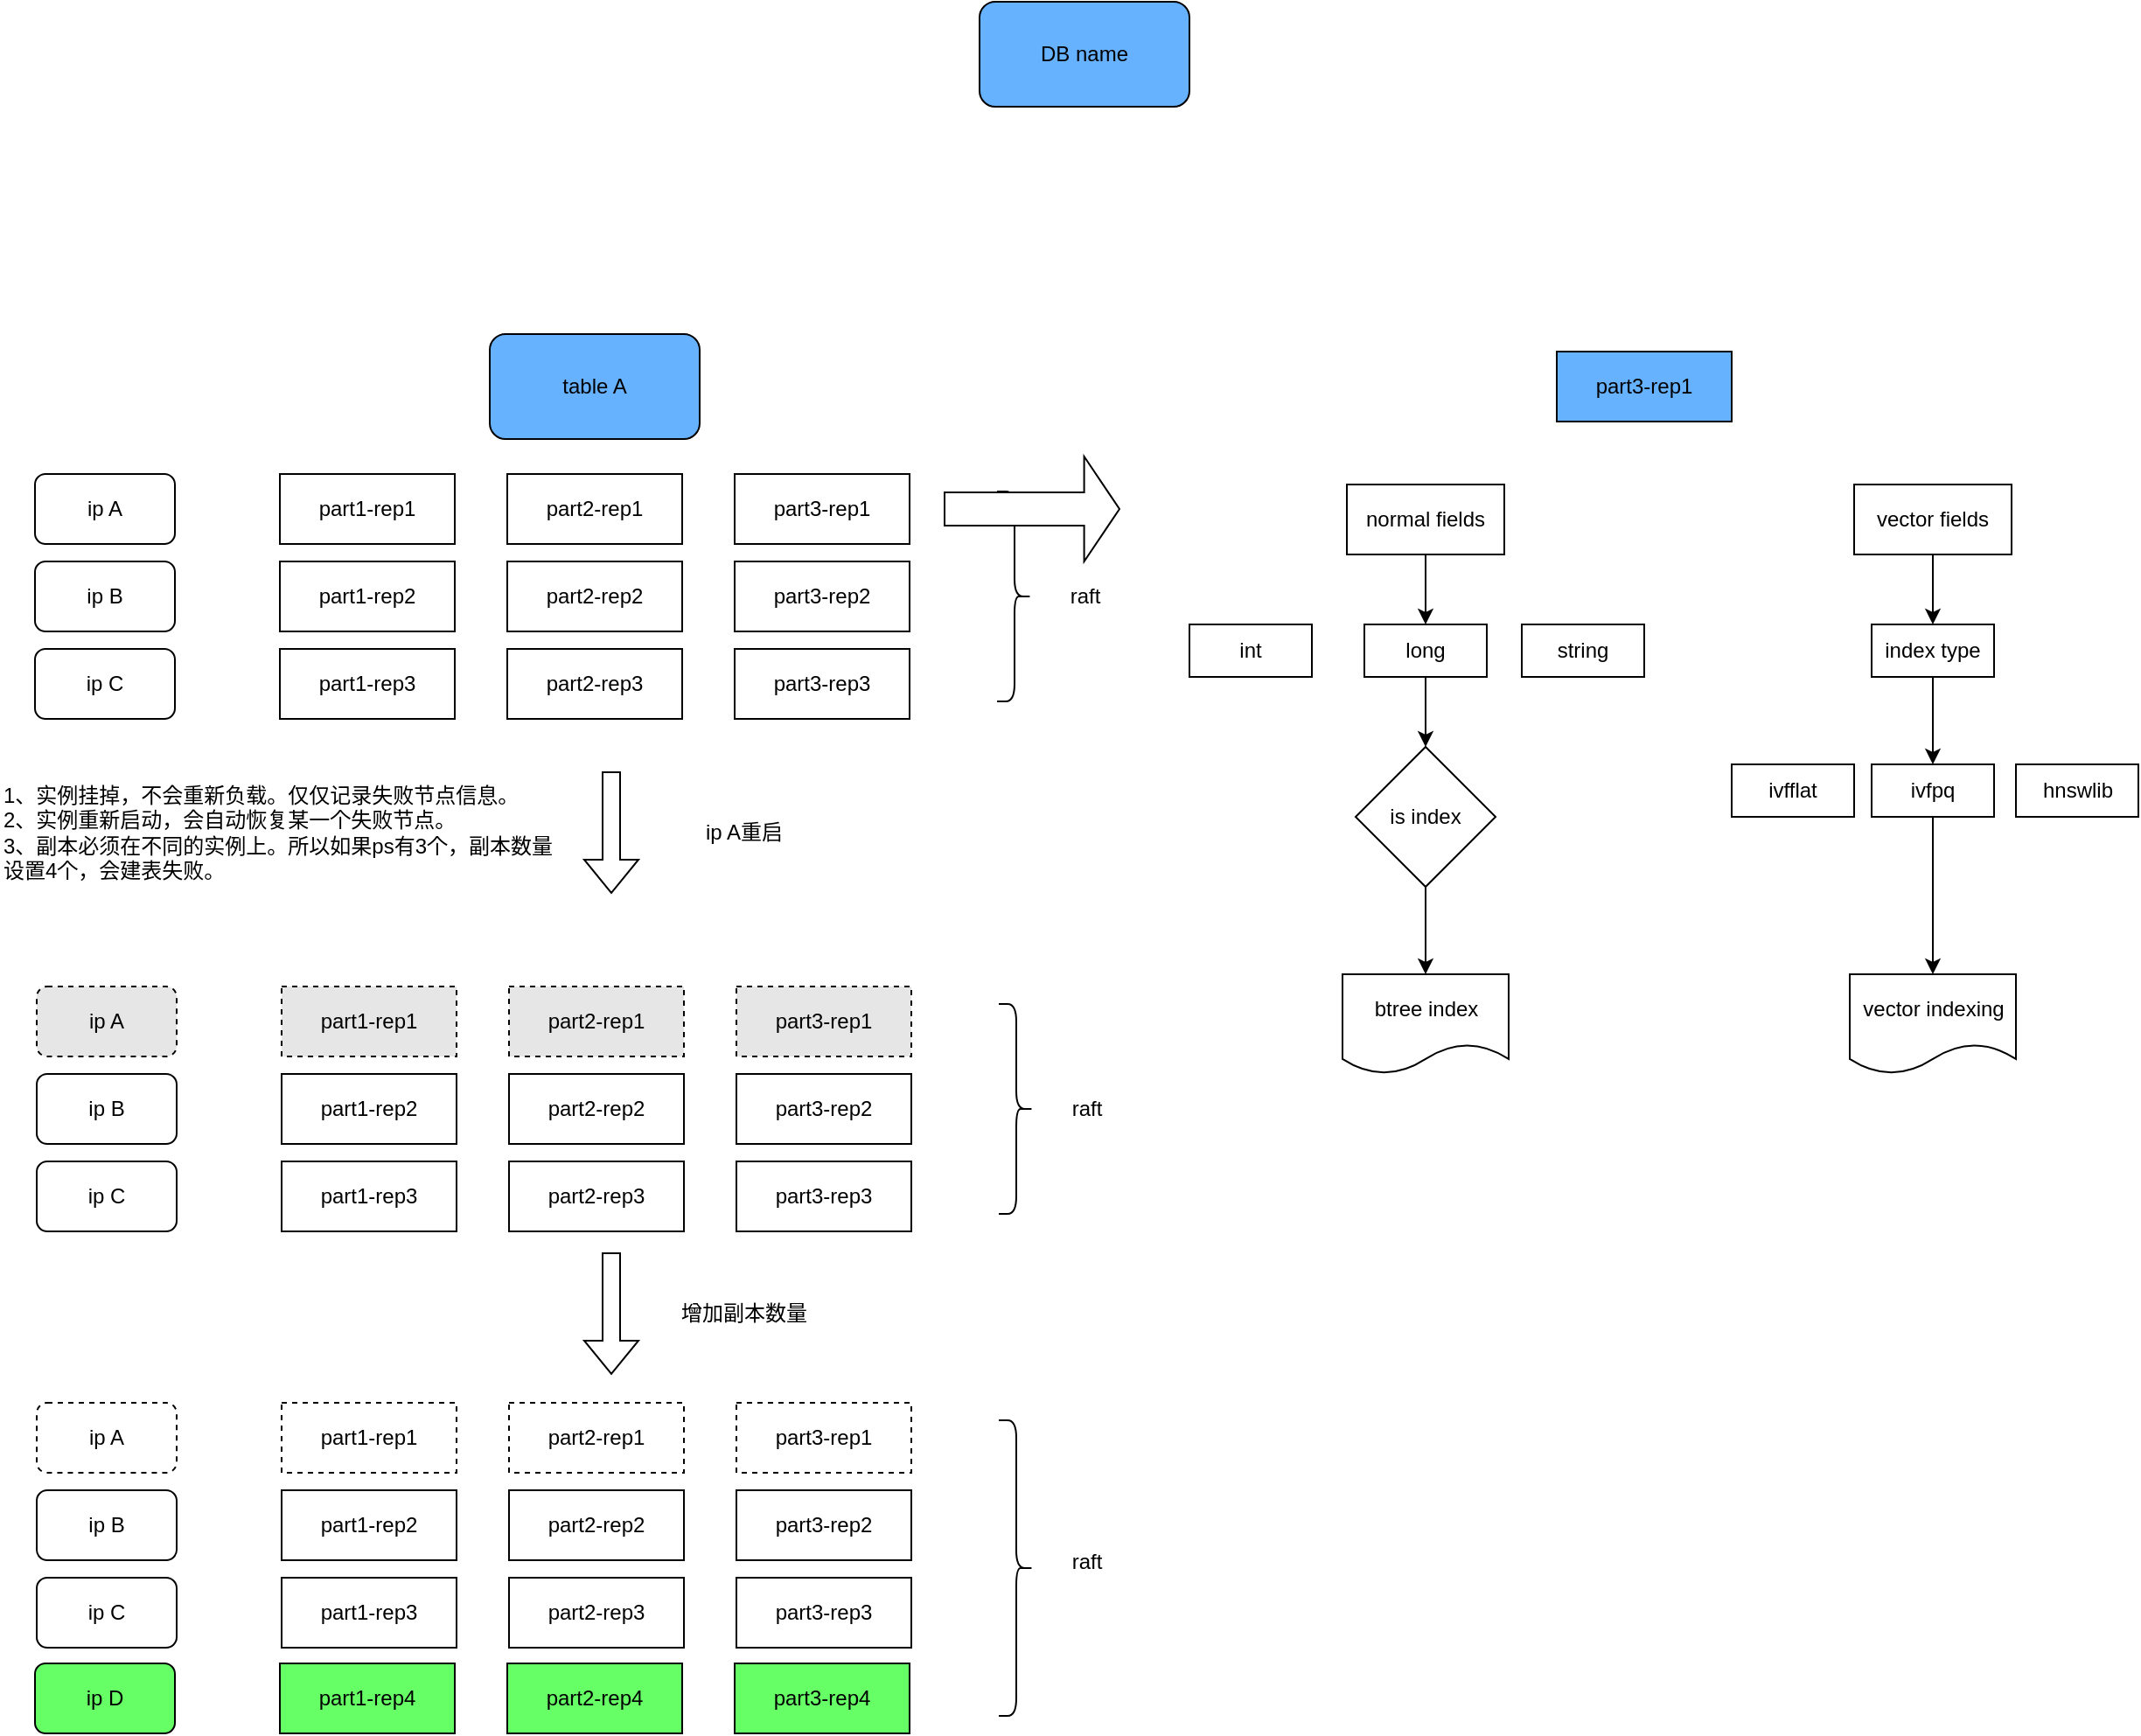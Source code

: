 <mxfile version="21.3.2" type="github">
  <diagram id="OmJOjnzRRDfr44sqibyR" name="第 1 页">
    <mxGraphModel dx="1434" dy="939" grid="1" gridSize="10" guides="1" tooltips="1" connect="1" arrows="1" fold="1" page="1" pageScale="1" pageWidth="3300" pageHeight="4681" math="0" shadow="0">
      <root>
        <mxCell id="0" />
        <mxCell id="1" parent="0" />
        <mxCell id="B3txuUKtqFChG4fmERYr-1" value="table A" style="rounded=1;whiteSpace=wrap;html=1;fillColor=#66B2FF;" parent="1" vertex="1">
          <mxGeometry x="340" y="230" width="120" height="60" as="geometry" />
        </mxCell>
        <mxCell id="B3txuUKtqFChG4fmERYr-2" value="part1-rep1" style="rounded=0;whiteSpace=wrap;html=1;" parent="1" vertex="1">
          <mxGeometry x="220" y="310" width="100" height="40" as="geometry" />
        </mxCell>
        <mxCell id="B3txuUKtqFChG4fmERYr-5" value="part1-rep2" style="rounded=0;whiteSpace=wrap;html=1;" parent="1" vertex="1">
          <mxGeometry x="220" y="360" width="100" height="40" as="geometry" />
        </mxCell>
        <mxCell id="B3txuUKtqFChG4fmERYr-6" value="part1-rep3" style="rounded=0;whiteSpace=wrap;html=1;" parent="1" vertex="1">
          <mxGeometry x="220" y="410" width="100" height="40" as="geometry" />
        </mxCell>
        <mxCell id="B3txuUKtqFChG4fmERYr-11" value="part2-rep1" style="rounded=0;whiteSpace=wrap;html=1;" parent="1" vertex="1">
          <mxGeometry x="350" y="310" width="100" height="40" as="geometry" />
        </mxCell>
        <mxCell id="B3txuUKtqFChG4fmERYr-12" value="part2-rep2" style="rounded=0;whiteSpace=wrap;html=1;" parent="1" vertex="1">
          <mxGeometry x="350" y="360" width="100" height="40" as="geometry" />
        </mxCell>
        <mxCell id="B3txuUKtqFChG4fmERYr-13" value="part2-rep3" style="rounded=0;whiteSpace=wrap;html=1;" parent="1" vertex="1">
          <mxGeometry x="350" y="410" width="100" height="40" as="geometry" />
        </mxCell>
        <mxCell id="B3txuUKtqFChG4fmERYr-14" value="part3-rep1" style="rounded=0;whiteSpace=wrap;html=1;" parent="1" vertex="1">
          <mxGeometry x="480" y="310" width="100" height="40" as="geometry" />
        </mxCell>
        <mxCell id="B3txuUKtqFChG4fmERYr-15" value="part3-rep2" style="rounded=0;whiteSpace=wrap;html=1;" parent="1" vertex="1">
          <mxGeometry x="480" y="360" width="100" height="40" as="geometry" />
        </mxCell>
        <mxCell id="B3txuUKtqFChG4fmERYr-16" value="part3-rep3" style="rounded=0;whiteSpace=wrap;html=1;" parent="1" vertex="1">
          <mxGeometry x="480" y="410" width="100" height="40" as="geometry" />
        </mxCell>
        <mxCell id="B3txuUKtqFChG4fmERYr-17" value="" style="shape=curlyBracket;whiteSpace=wrap;html=1;rounded=1;flipH=1;" parent="1" vertex="1">
          <mxGeometry x="630" y="320" width="20" height="120" as="geometry" />
        </mxCell>
        <mxCell id="B3txuUKtqFChG4fmERYr-19" value="raft" style="text;html=1;resizable=0;autosize=1;align=center;verticalAlign=middle;points=[];fillColor=none;strokeColor=none;rounded=0;" parent="1" vertex="1">
          <mxGeometry x="660" y="365" width="40" height="30" as="geometry" />
        </mxCell>
        <mxCell id="B3txuUKtqFChG4fmERYr-24" value="ip A" style="rounded=1;whiteSpace=wrap;html=1;" parent="1" vertex="1">
          <mxGeometry x="80" y="310" width="80" height="40" as="geometry" />
        </mxCell>
        <mxCell id="B3txuUKtqFChG4fmERYr-25" value="ip B" style="rounded=1;whiteSpace=wrap;html=1;" parent="1" vertex="1">
          <mxGeometry x="80" y="360" width="80" height="40" as="geometry" />
        </mxCell>
        <mxCell id="B3txuUKtqFChG4fmERYr-26" value="ip C" style="rounded=1;whiteSpace=wrap;html=1;" parent="1" vertex="1">
          <mxGeometry x="80" y="410" width="80" height="40" as="geometry" />
        </mxCell>
        <mxCell id="B3txuUKtqFChG4fmERYr-28" value="part1-rep1" style="rounded=0;whiteSpace=wrap;html=1;dashed=1;fillColor=#E6E6E6;" parent="1" vertex="1">
          <mxGeometry x="221" y="603" width="100" height="40" as="geometry" />
        </mxCell>
        <mxCell id="B3txuUKtqFChG4fmERYr-29" value="part1-rep2" style="rounded=0;whiteSpace=wrap;html=1;" parent="1" vertex="1">
          <mxGeometry x="221" y="653" width="100" height="40" as="geometry" />
        </mxCell>
        <mxCell id="B3txuUKtqFChG4fmERYr-30" value="part1-rep3" style="rounded=0;whiteSpace=wrap;html=1;" parent="1" vertex="1">
          <mxGeometry x="221" y="703" width="100" height="40" as="geometry" />
        </mxCell>
        <mxCell id="B3txuUKtqFChG4fmERYr-31" value="part2-rep1" style="rounded=0;whiteSpace=wrap;html=1;dashed=1;fillColor=#E6E6E6;" parent="1" vertex="1">
          <mxGeometry x="351" y="603" width="100" height="40" as="geometry" />
        </mxCell>
        <mxCell id="B3txuUKtqFChG4fmERYr-32" value="part2-rep2" style="rounded=0;whiteSpace=wrap;html=1;" parent="1" vertex="1">
          <mxGeometry x="351" y="653" width="100" height="40" as="geometry" />
        </mxCell>
        <mxCell id="B3txuUKtqFChG4fmERYr-33" value="part2-rep3" style="rounded=0;whiteSpace=wrap;html=1;" parent="1" vertex="1">
          <mxGeometry x="351" y="703" width="100" height="40" as="geometry" />
        </mxCell>
        <mxCell id="B3txuUKtqFChG4fmERYr-34" value="part3-rep1" style="rounded=0;whiteSpace=wrap;html=1;dashed=1;fillColor=#E6E6E6;" parent="1" vertex="1">
          <mxGeometry x="481" y="603" width="100" height="40" as="geometry" />
        </mxCell>
        <mxCell id="B3txuUKtqFChG4fmERYr-35" value="part3-rep2" style="rounded=0;whiteSpace=wrap;html=1;" parent="1" vertex="1">
          <mxGeometry x="481" y="653" width="100" height="40" as="geometry" />
        </mxCell>
        <mxCell id="B3txuUKtqFChG4fmERYr-36" value="part3-rep3" style="rounded=0;whiteSpace=wrap;html=1;" parent="1" vertex="1">
          <mxGeometry x="481" y="703" width="100" height="40" as="geometry" />
        </mxCell>
        <mxCell id="B3txuUKtqFChG4fmERYr-37" value="" style="shape=curlyBracket;whiteSpace=wrap;html=1;rounded=1;flipH=1;" parent="1" vertex="1">
          <mxGeometry x="631" y="613" width="20" height="120" as="geometry" />
        </mxCell>
        <mxCell id="B3txuUKtqFChG4fmERYr-38" value="raft" style="text;html=1;resizable=0;autosize=1;align=center;verticalAlign=middle;points=[];fillColor=none;strokeColor=none;rounded=0;" parent="1" vertex="1">
          <mxGeometry x="661" y="658" width="40" height="30" as="geometry" />
        </mxCell>
        <mxCell id="B3txuUKtqFChG4fmERYr-39" value="ip A" style="rounded=1;whiteSpace=wrap;html=1;dashed=1;fillColor=#E6E6E6;" parent="1" vertex="1">
          <mxGeometry x="81" y="603" width="80" height="40" as="geometry" />
        </mxCell>
        <mxCell id="B3txuUKtqFChG4fmERYr-40" value="ip B" style="rounded=1;whiteSpace=wrap;html=1;" parent="1" vertex="1">
          <mxGeometry x="81" y="653" width="80" height="40" as="geometry" />
        </mxCell>
        <mxCell id="B3txuUKtqFChG4fmERYr-41" value="ip C" style="rounded=1;whiteSpace=wrap;html=1;" parent="1" vertex="1">
          <mxGeometry x="81" y="703" width="80" height="40" as="geometry" />
        </mxCell>
        <mxCell id="B3txuUKtqFChG4fmERYr-42" value="" style="shape=flexArrow;endArrow=classic;html=1;rounded=0;" parent="1" edge="1">
          <mxGeometry width="50" height="50" relative="1" as="geometry">
            <mxPoint x="409.5" y="480" as="sourcePoint" />
            <mxPoint x="409.5" y="550" as="targetPoint" />
          </mxGeometry>
        </mxCell>
        <mxCell id="B3txuUKtqFChG4fmERYr-43" value="ip A重启" style="text;html=1;resizable=0;autosize=1;align=center;verticalAlign=middle;points=[];fillColor=none;strokeColor=none;rounded=0;dashed=1;" parent="1" vertex="1">
          <mxGeometry x="450" y="500" width="70" height="30" as="geometry" />
        </mxCell>
        <mxCell id="k96Ba4YCCgsRf-8F7wIf-1" value="DB name" style="rounded=1;whiteSpace=wrap;html=1;fillColor=#66B2FF;" parent="1" vertex="1">
          <mxGeometry x="620" y="40" width="120" height="60" as="geometry" />
        </mxCell>
        <mxCell id="k96Ba4YCCgsRf-8F7wIf-3" value="1、实例挂掉，不会重新负载。仅仅记录失败节点信息。&lt;br&gt;&lt;div style=&quot;&quot;&gt;&lt;span style=&quot;background-color: initial;&quot;&gt;2、实例重新启动，会自动恢复某一个失败节点。&lt;/span&gt;&lt;/div&gt;&lt;div style=&quot;&quot;&gt;&lt;span style=&quot;background-color: initial;&quot;&gt;3、副本必须在不同的实例上。所以如果ps有3个，&lt;/span&gt;&lt;span style=&quot;background-color: initial;&quot;&gt;副本数量&lt;/span&gt;&lt;/div&gt;&lt;div style=&quot;&quot;&gt;&lt;span style=&quot;background-color: initial;&quot;&gt;设置4个，会建表失败。&lt;/span&gt;&lt;/div&gt;" style="text;html=1;resizable=0;autosize=1;align=left;verticalAlign=middle;points=[];fillColor=none;strokeColor=none;rounded=0;dashed=1;" parent="1" vertex="1">
          <mxGeometry x="60" y="480" width="340" height="70" as="geometry" />
        </mxCell>
        <mxCell id="k96Ba4YCCgsRf-8F7wIf-4" value="part1-rep1" style="rounded=0;whiteSpace=wrap;html=1;dashed=1;" parent="1" vertex="1">
          <mxGeometry x="221" y="841" width="100" height="40" as="geometry" />
        </mxCell>
        <mxCell id="k96Ba4YCCgsRf-8F7wIf-5" value="part1-rep2" style="rounded=0;whiteSpace=wrap;html=1;" parent="1" vertex="1">
          <mxGeometry x="221" y="891" width="100" height="40" as="geometry" />
        </mxCell>
        <mxCell id="k96Ba4YCCgsRf-8F7wIf-6" value="part1-rep3" style="rounded=0;whiteSpace=wrap;html=1;" parent="1" vertex="1">
          <mxGeometry x="221" y="941" width="100" height="40" as="geometry" />
        </mxCell>
        <mxCell id="k96Ba4YCCgsRf-8F7wIf-7" value="part2-rep1" style="rounded=0;whiteSpace=wrap;html=1;dashed=1;" parent="1" vertex="1">
          <mxGeometry x="351" y="841" width="100" height="40" as="geometry" />
        </mxCell>
        <mxCell id="k96Ba4YCCgsRf-8F7wIf-8" value="part2-rep2" style="rounded=0;whiteSpace=wrap;html=1;" parent="1" vertex="1">
          <mxGeometry x="351" y="891" width="100" height="40" as="geometry" />
        </mxCell>
        <mxCell id="k96Ba4YCCgsRf-8F7wIf-9" value="part2-rep3" style="rounded=0;whiteSpace=wrap;html=1;" parent="1" vertex="1">
          <mxGeometry x="351" y="941" width="100" height="40" as="geometry" />
        </mxCell>
        <mxCell id="k96Ba4YCCgsRf-8F7wIf-10" value="part3-rep1" style="rounded=0;whiteSpace=wrap;html=1;dashed=1;" parent="1" vertex="1">
          <mxGeometry x="481" y="841" width="100" height="40" as="geometry" />
        </mxCell>
        <mxCell id="k96Ba4YCCgsRf-8F7wIf-11" value="part3-rep2" style="rounded=0;whiteSpace=wrap;html=1;" parent="1" vertex="1">
          <mxGeometry x="481" y="891" width="100" height="40" as="geometry" />
        </mxCell>
        <mxCell id="k96Ba4YCCgsRf-8F7wIf-12" value="part3-rep3" style="rounded=0;whiteSpace=wrap;html=1;" parent="1" vertex="1">
          <mxGeometry x="481" y="941" width="100" height="40" as="geometry" />
        </mxCell>
        <mxCell id="k96Ba4YCCgsRf-8F7wIf-13" value="" style="shape=curlyBracket;whiteSpace=wrap;html=1;rounded=1;flipH=1;" parent="1" vertex="1">
          <mxGeometry x="631" y="851" width="20" height="169" as="geometry" />
        </mxCell>
        <mxCell id="k96Ba4YCCgsRf-8F7wIf-14" value="raft" style="text;html=1;resizable=0;autosize=1;align=center;verticalAlign=middle;points=[];fillColor=none;strokeColor=none;rounded=0;" parent="1" vertex="1">
          <mxGeometry x="661" y="917" width="40" height="30" as="geometry" />
        </mxCell>
        <mxCell id="k96Ba4YCCgsRf-8F7wIf-15" value="ip A" style="rounded=1;whiteSpace=wrap;html=1;dashed=1;" parent="1" vertex="1">
          <mxGeometry x="81" y="841" width="80" height="40" as="geometry" />
        </mxCell>
        <mxCell id="k96Ba4YCCgsRf-8F7wIf-16" value="ip B" style="rounded=1;whiteSpace=wrap;html=1;" parent="1" vertex="1">
          <mxGeometry x="81" y="891" width="80" height="40" as="geometry" />
        </mxCell>
        <mxCell id="k96Ba4YCCgsRf-8F7wIf-17" value="ip C" style="rounded=1;whiteSpace=wrap;html=1;" parent="1" vertex="1">
          <mxGeometry x="81" y="941" width="80" height="40" as="geometry" />
        </mxCell>
        <mxCell id="k96Ba4YCCgsRf-8F7wIf-18" value="" style="shape=flexArrow;endArrow=classic;html=1;rounded=0;" parent="1" edge="1">
          <mxGeometry width="50" height="50" relative="1" as="geometry">
            <mxPoint x="409.5" y="755" as="sourcePoint" />
            <mxPoint x="409.5" y="825" as="targetPoint" />
          </mxGeometry>
        </mxCell>
        <mxCell id="k96Ba4YCCgsRf-8F7wIf-19" value="增加副本数量" style="text;html=1;resizable=0;autosize=1;align=center;verticalAlign=middle;points=[];fillColor=none;strokeColor=none;rounded=0;dashed=1;" parent="1" vertex="1">
          <mxGeometry x="435" y="775" width="100" height="30" as="geometry" />
        </mxCell>
        <mxCell id="k96Ba4YCCgsRf-8F7wIf-20" value="part1-rep4" style="rounded=0;whiteSpace=wrap;html=1;fillColor=#66FF66;" parent="1" vertex="1">
          <mxGeometry x="220" y="990" width="100" height="40" as="geometry" />
        </mxCell>
        <mxCell id="k96Ba4YCCgsRf-8F7wIf-21" value="part2-rep4" style="rounded=0;whiteSpace=wrap;html=1;fillColor=#66FF66;" parent="1" vertex="1">
          <mxGeometry x="350" y="990" width="100" height="40" as="geometry" />
        </mxCell>
        <mxCell id="k96Ba4YCCgsRf-8F7wIf-22" value="part3-rep4" style="rounded=0;whiteSpace=wrap;html=1;fillColor=#66FF66;" parent="1" vertex="1">
          <mxGeometry x="480" y="990" width="100" height="40" as="geometry" />
        </mxCell>
        <mxCell id="k96Ba4YCCgsRf-8F7wIf-23" value="ip D" style="rounded=1;whiteSpace=wrap;html=1;fillColor=#66FF66;" parent="1" vertex="1">
          <mxGeometry x="80" y="990" width="80" height="40" as="geometry" />
        </mxCell>
        <mxCell id="RFWgF421zI5ZB0YwdVac-1" style="edgeStyle=orthogonalEdgeStyle;rounded=0;orthogonalLoop=1;jettySize=auto;html=1;exitX=0.5;exitY=1;exitDx=0;exitDy=0;entryX=0.5;entryY=0;entryDx=0;entryDy=0;" edge="1" parent="1" source="k96Ba4YCCgsRf-8F7wIf-24" target="k96Ba4YCCgsRf-8F7wIf-29">
          <mxGeometry relative="1" as="geometry" />
        </mxCell>
        <mxCell id="k96Ba4YCCgsRf-8F7wIf-24" value="normal fields" style="rounded=0;whiteSpace=wrap;html=1;" parent="1" vertex="1">
          <mxGeometry x="830" y="316" width="90" height="40" as="geometry" />
        </mxCell>
        <mxCell id="RFWgF421zI5ZB0YwdVac-2" style="edgeStyle=orthogonalEdgeStyle;rounded=0;orthogonalLoop=1;jettySize=auto;html=1;exitX=0.5;exitY=1;exitDx=0;exitDy=0;entryX=0.5;entryY=0;entryDx=0;entryDy=0;" edge="1" parent="1" source="k96Ba4YCCgsRf-8F7wIf-27" target="k96Ba4YCCgsRf-8F7wIf-31">
          <mxGeometry relative="1" as="geometry" />
        </mxCell>
        <mxCell id="k96Ba4YCCgsRf-8F7wIf-27" value="vector fields" style="rounded=0;whiteSpace=wrap;html=1;" parent="1" vertex="1">
          <mxGeometry x="1120" y="316" width="90" height="40" as="geometry" />
        </mxCell>
        <mxCell id="k96Ba4YCCgsRf-8F7wIf-28" value="int" style="rounded=0;whiteSpace=wrap;html=1;" parent="1" vertex="1">
          <mxGeometry x="740" y="396" width="70" height="30" as="geometry" />
        </mxCell>
        <mxCell id="k96Ba4YCCgsRf-8F7wIf-35" style="edgeStyle=orthogonalEdgeStyle;rounded=0;orthogonalLoop=1;jettySize=auto;html=1;exitX=0.5;exitY=1;exitDx=0;exitDy=0;entryX=0.5;entryY=0;entryDx=0;entryDy=0;" parent="1" source="k96Ba4YCCgsRf-8F7wIf-29" target="k96Ba4YCCgsRf-8F7wIf-33" edge="1">
          <mxGeometry relative="1" as="geometry" />
        </mxCell>
        <mxCell id="k96Ba4YCCgsRf-8F7wIf-29" value="long" style="rounded=0;whiteSpace=wrap;html=1;" parent="1" vertex="1">
          <mxGeometry x="840" y="396" width="70" height="30" as="geometry" />
        </mxCell>
        <mxCell id="k96Ba4YCCgsRf-8F7wIf-30" value="string" style="rounded=0;whiteSpace=wrap;html=1;" parent="1" vertex="1">
          <mxGeometry x="930" y="396" width="70" height="30" as="geometry" />
        </mxCell>
        <mxCell id="RFWgF421zI5ZB0YwdVac-3" style="edgeStyle=orthogonalEdgeStyle;rounded=0;orthogonalLoop=1;jettySize=auto;html=1;exitX=0.5;exitY=1;exitDx=0;exitDy=0;entryX=0.5;entryY=0;entryDx=0;entryDy=0;" edge="1" parent="1" source="k96Ba4YCCgsRf-8F7wIf-31" target="RFWgF421zI5ZB0YwdVac-5">
          <mxGeometry relative="1" as="geometry">
            <mxPoint x="1165" y="456" as="targetPoint" />
          </mxGeometry>
        </mxCell>
        <mxCell id="k96Ba4YCCgsRf-8F7wIf-31" value="index type" style="rounded=0;whiteSpace=wrap;html=1;" parent="1" vertex="1">
          <mxGeometry x="1130" y="396" width="70" height="30" as="geometry" />
        </mxCell>
        <mxCell id="k96Ba4YCCgsRf-8F7wIf-36" style="edgeStyle=orthogonalEdgeStyle;rounded=0;orthogonalLoop=1;jettySize=auto;html=1;exitX=0.5;exitY=1;exitDx=0;exitDy=0;" parent="1" source="k96Ba4YCCgsRf-8F7wIf-33" target="k96Ba4YCCgsRf-8F7wIf-34" edge="1">
          <mxGeometry relative="1" as="geometry" />
        </mxCell>
        <mxCell id="k96Ba4YCCgsRf-8F7wIf-33" value="is index" style="rhombus;whiteSpace=wrap;html=1;" parent="1" vertex="1">
          <mxGeometry x="835" y="466" width="80" height="80" as="geometry" />
        </mxCell>
        <mxCell id="k96Ba4YCCgsRf-8F7wIf-34" value="btree index" style="shape=document;whiteSpace=wrap;html=1;boundedLbl=1;" parent="1" vertex="1">
          <mxGeometry x="827.5" y="596" width="95" height="57" as="geometry" />
        </mxCell>
        <mxCell id="k96Ba4YCCgsRf-8F7wIf-38" value="vector indexing" style="shape=document;whiteSpace=wrap;html=1;boundedLbl=1;" parent="1" vertex="1">
          <mxGeometry x="1117.5" y="596" width="95" height="57" as="geometry" />
        </mxCell>
        <mxCell id="RFWgF421zI5ZB0YwdVac-4" value="ivfflat" style="rounded=0;whiteSpace=wrap;html=1;" vertex="1" parent="1">
          <mxGeometry x="1050" y="476" width="70" height="30" as="geometry" />
        </mxCell>
        <mxCell id="RFWgF421zI5ZB0YwdVac-7" style="edgeStyle=orthogonalEdgeStyle;rounded=0;orthogonalLoop=1;jettySize=auto;html=1;exitX=0.5;exitY=1;exitDx=0;exitDy=0;" edge="1" parent="1" source="RFWgF421zI5ZB0YwdVac-5" target="k96Ba4YCCgsRf-8F7wIf-38">
          <mxGeometry relative="1" as="geometry" />
        </mxCell>
        <mxCell id="RFWgF421zI5ZB0YwdVac-5" value="ivfpq" style="rounded=0;whiteSpace=wrap;html=1;" vertex="1" parent="1">
          <mxGeometry x="1130" y="476" width="70" height="30" as="geometry" />
        </mxCell>
        <mxCell id="RFWgF421zI5ZB0YwdVac-6" value="hnswlib" style="rounded=0;whiteSpace=wrap;html=1;" vertex="1" parent="1">
          <mxGeometry x="1212.5" y="476" width="70" height="30" as="geometry" />
        </mxCell>
        <mxCell id="RFWgF421zI5ZB0YwdVac-8" value="part3-rep1" style="rounded=0;whiteSpace=wrap;html=1;fillColor=#66B2FF;" vertex="1" parent="1">
          <mxGeometry x="950" y="240" width="100" height="40" as="geometry" />
        </mxCell>
        <mxCell id="RFWgF421zI5ZB0YwdVac-9" value="" style="shape=singleArrow;whiteSpace=wrap;html=1;arrowWidth=0.315;arrowSize=0.202;" vertex="1" parent="1">
          <mxGeometry x="600" y="300" width="100" height="60" as="geometry" />
        </mxCell>
      </root>
    </mxGraphModel>
  </diagram>
</mxfile>
